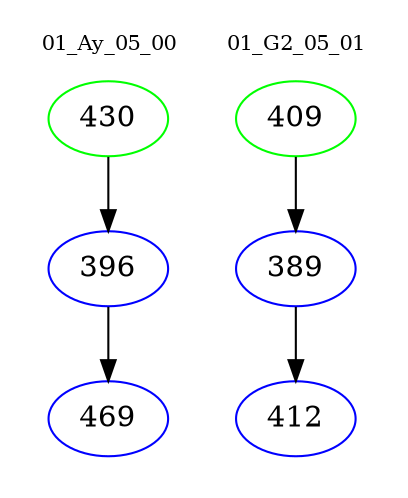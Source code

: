 digraph{
subgraph cluster_0 {
color = white
label = "01_Ay_05_00";
fontsize=10;
T0_430 [label="430", color="green"]
T0_430 -> T0_396 [color="black"]
T0_396 [label="396", color="blue"]
T0_396 -> T0_469 [color="black"]
T0_469 [label="469", color="blue"]
}
subgraph cluster_1 {
color = white
label = "01_G2_05_01";
fontsize=10;
T1_409 [label="409", color="green"]
T1_409 -> T1_389 [color="black"]
T1_389 [label="389", color="blue"]
T1_389 -> T1_412 [color="black"]
T1_412 [label="412", color="blue"]
}
}
